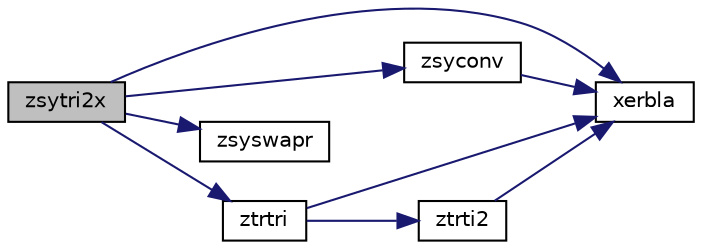 digraph "zsytri2x"
{
 // LATEX_PDF_SIZE
  edge [fontname="Helvetica",fontsize="10",labelfontname="Helvetica",labelfontsize="10"];
  node [fontname="Helvetica",fontsize="10",shape=record];
  rankdir="LR";
  Node1 [label="zsytri2x",height=0.2,width=0.4,color="black", fillcolor="grey75", style="filled", fontcolor="black",tooltip="ZSYTRI2X"];
  Node1 -> Node2 [color="midnightblue",fontsize="10",style="solid",fontname="Helvetica"];
  Node2 [label="xerbla",height=0.2,width=0.4,color="black", fillcolor="white", style="filled",URL="$xerbla_8f.html#a377ee61015baf8dea7770b3a404b1c07",tooltip="XERBLA"];
  Node1 -> Node3 [color="midnightblue",fontsize="10",style="solid",fontname="Helvetica"];
  Node3 [label="zsyconv",height=0.2,width=0.4,color="black", fillcolor="white", style="filled",URL="$zsyconv_8f.html#a12eb4807424cbd74c4c8f38e1737b0c7",tooltip="ZSYCONV"];
  Node3 -> Node2 [color="midnightblue",fontsize="10",style="solid",fontname="Helvetica"];
  Node1 -> Node4 [color="midnightblue",fontsize="10",style="solid",fontname="Helvetica"];
  Node4 [label="zsyswapr",height=0.2,width=0.4,color="black", fillcolor="white", style="filled",URL="$zsyswapr_8f.html#a36d9ec6db6e6dda43c30a8727ae0d6ae",tooltip="ZSYSWAPR"];
  Node1 -> Node5 [color="midnightblue",fontsize="10",style="solid",fontname="Helvetica"];
  Node5 [label="ztrtri",height=0.2,width=0.4,color="black", fillcolor="white", style="filled",URL="$ztrtri_8f.html#afb9fa26355911581340b5df0f21c966a",tooltip="ZTRTRI"];
  Node5 -> Node2 [color="midnightblue",fontsize="10",style="solid",fontname="Helvetica"];
  Node5 -> Node6 [color="midnightblue",fontsize="10",style="solid",fontname="Helvetica"];
  Node6 [label="ztrti2",height=0.2,width=0.4,color="black", fillcolor="white", style="filled",URL="$ztrti2_8f.html#a1e170c4047161c32e9286646dc7cb858",tooltip="ZTRTI2 computes the inverse of a triangular matrix (unblocked algorithm)."];
  Node6 -> Node2 [color="midnightblue",fontsize="10",style="solid",fontname="Helvetica"];
}
